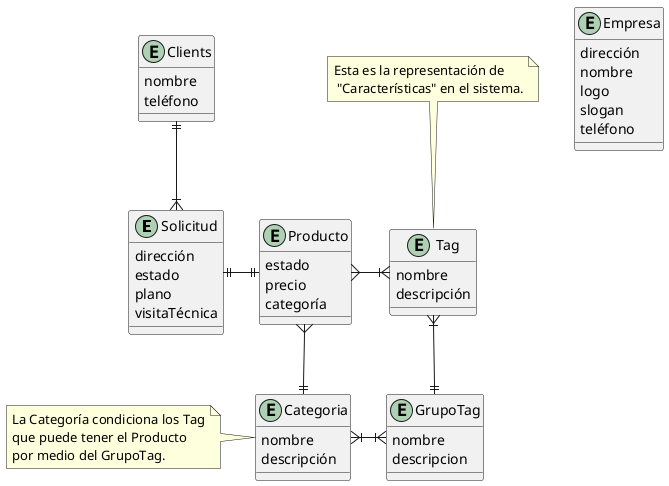 @startuml MetalK_DataModel
    skinparam linestyle orto
    entity sol as "Solicitud"{
        dirección
        estado
        plano
        visitaTécnica
    }

    entity pro as "Producto"{
        estado
        precio
        categoría
    }

    entity cli as "Clients"{
        nombre
        teléfono
    }

    entity cat as "Categoria" {   
        nombre
        descripción
    }

    entity gt as "GrupoTag" {   
        nombre
        descripcion
    }

    entity tag as "Tag" {   
        nombre
        descripción
    }

    entity emp as "Empresa"{
        dirección
        nombre
        logo
        slogan
        teléfono
    }


    tag }|-left-{ pro
    pro ||-left-|| sol
    pro }-down-|| cat
    tag }|-down-|| gt
    cat }|-right-|{ gt
    cli ||--|{ sol
    
    note top of tag: Esta es la representación de \n "Características" en el sistema.
    note left of cat: La Categoría condiciona los Tag\nque puede tener el Producto\npor medio del GrupoTag.

    
@enduml
